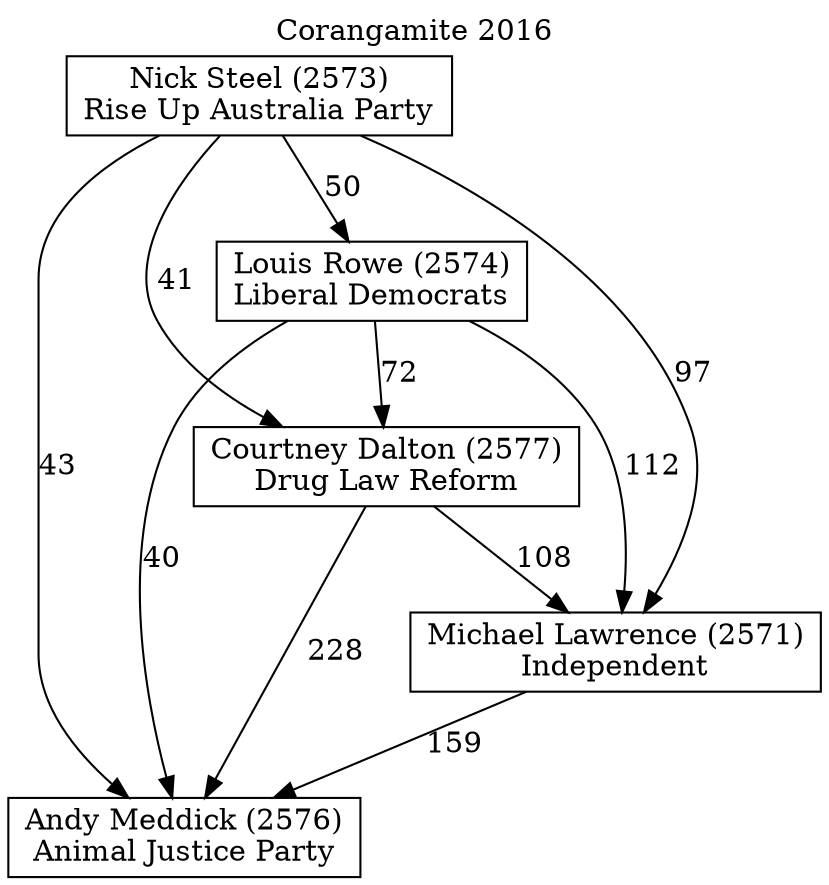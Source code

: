 // House preference flow
digraph "Andy Meddick (2576)_Corangamite_2016" {
	graph [label="Corangamite 2016" labelloc=t mclimit=10]
	node [shape=box]
	"Nick Steel (2573)" [label="Nick Steel (2573)
Rise Up Australia Party"]
	"Courtney Dalton (2577)" [label="Courtney Dalton (2577)
Drug Law Reform"]
	"Michael Lawrence (2571)" [label="Michael Lawrence (2571)
Independent"]
	"Louis Rowe (2574)" [label="Louis Rowe (2574)
Liberal Democrats"]
	"Andy Meddick (2576)" [label="Andy Meddick (2576)
Animal Justice Party"]
	"Michael Lawrence (2571)" -> "Andy Meddick (2576)" [label=159]
	"Nick Steel (2573)" -> "Louis Rowe (2574)" [label=50]
	"Louis Rowe (2574)" -> "Michael Lawrence (2571)" [label=112]
	"Louis Rowe (2574)" -> "Courtney Dalton (2577)" [label=72]
	"Louis Rowe (2574)" -> "Andy Meddick (2576)" [label=40]
	"Nick Steel (2573)" -> "Courtney Dalton (2577)" [label=41]
	"Courtney Dalton (2577)" -> "Andy Meddick (2576)" [label=228]
	"Nick Steel (2573)" -> "Andy Meddick (2576)" [label=43]
	"Courtney Dalton (2577)" -> "Michael Lawrence (2571)" [label=108]
	"Nick Steel (2573)" -> "Michael Lawrence (2571)" [label=97]
}
